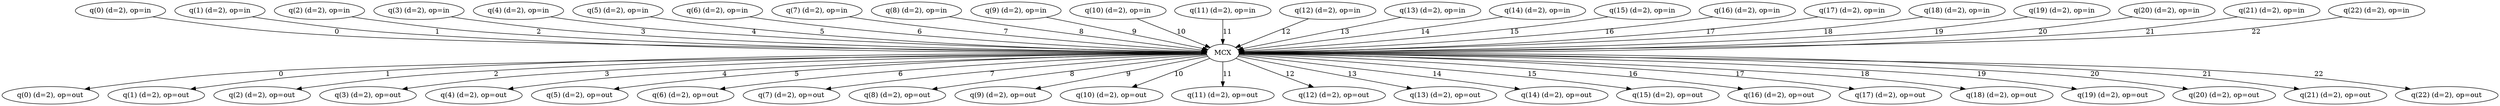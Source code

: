 digraph G {
0 [label="q(0) (d=2), op=in", qubits="0", matrix="None", ancilla=false];
1 [label="q(1) (d=2), op=in", qubits="1", matrix="None", ancilla=false];
2 [label="q(2) (d=2), op=in", qubits="2", matrix="None", ancilla=false];
3 [label="q(3) (d=2), op=in", qubits="3", matrix="None", ancilla=false];
4 [label="q(4) (d=2), op=in", qubits="4", matrix="None", ancilla=false];
5 [label="q(5) (d=2), op=in", qubits="5", matrix="None", ancilla=false];
6 [label="q(6) (d=2), op=in", qubits="6", matrix="None", ancilla=false];
7 [label="q(7) (d=2), op=in", qubits="7", matrix="None", ancilla=false];
8 [label="q(8) (d=2), op=in", qubits="8", matrix="None", ancilla=false];
9 [label="q(9) (d=2), op=in", qubits="9", matrix="None", ancilla=false];
10 [label="q(10) (d=2), op=in", qubits="10", matrix="None", ancilla=false];
11 [label="q(11) (d=2), op=in", qubits="11", matrix="None", ancilla=false];
12 [label="q(12) (d=2), op=in", qubits="12", matrix="None", ancilla=false];
13 [label="q(13) (d=2), op=in", qubits="13", matrix="None", ancilla=true];
14 [label="q(14) (d=2), op=in", qubits="14", matrix="None", ancilla=true];
15 [label="q(15) (d=2), op=in", qubits="15", matrix="None", ancilla=true];
16 [label="q(16) (d=2), op=in", qubits="16", matrix="None", ancilla=true];
17 [label="q(17) (d=2), op=in", qubits="17", matrix="None", ancilla=true];
18 [label="q(18) (d=2), op=in", qubits="18", matrix="None", ancilla=true];
19 [label="q(19) (d=2), op=in", qubits="19", matrix="None", ancilla=true];
20 [label="q(20) (d=2), op=in", qubits="20", matrix="None", ancilla=true];
21 [label="q(21) (d=2), op=in", qubits="21", matrix="None", ancilla=true];
22 [label="q(22) (d=2), op=in", qubits="22", matrix="None", ancilla=true];
23 [label="MCX", qubits="0,1,2,3,4,5,6,7,8,9,10,11,12", matrix="[[0, 1], [1, 0]]"];
24 [label="q(0) (d=2), op=out", qubits="0", matrix="None", ancilla=false];
25 [label="q(1) (d=2), op=out", qubits="1", matrix="None", ancilla=false];
26 [label="q(2) (d=2), op=out", qubits="2", matrix="None", ancilla=false];
27 [label="q(3) (d=2), op=out", qubits="3", matrix="None", ancilla=false];
28 [label="q(4) (d=2), op=out", qubits="4", matrix="None", ancilla=false];
29 [label="q(5) (d=2), op=out", qubits="5", matrix="None", ancilla=false];
30 [label="q(6) (d=2), op=out", qubits="6", matrix="None", ancilla=false];
31 [label="q(7) (d=2), op=out", qubits="7", matrix="None", ancilla=false];
32 [label="q(8) (d=2), op=out", qubits="8", matrix="None", ancilla=false];
33 [label="q(9) (d=2), op=out", qubits="9", matrix="None", ancilla=false];
34 [label="q(10) (d=2), op=out", qubits="10", matrix="None", ancilla=false];
35 [label="q(11) (d=2), op=out", qubits="11", matrix="None", ancilla=false];
36 [label="q(12) (d=2), op=out", qubits="12", matrix="None", ancilla=false];
37 [label="q(13) (d=2), op=out", qubits="13", matrix="None", ancilla=true];
38 [label="q(14) (d=2), op=out", qubits="14", matrix="None", ancilla=true];
39 [label="q(15) (d=2), op=out", qubits="15", matrix="None", ancilla=true];
40 [label="q(16) (d=2), op=out", qubits="16", matrix="None", ancilla=true];
41 [label="q(17) (d=2), op=out", qubits="17", matrix="None", ancilla=true];
42 [label="q(18) (d=2), op=out", qubits="18", matrix="None", ancilla=true];
43 [label="q(19) (d=2), op=out", qubits="19", matrix="None", ancilla=true];
44 [label="q(20) (d=2), op=out", qubits="20", matrix="None", ancilla=true];
45 [label="q(21) (d=2), op=out", qubits="21", matrix="None", ancilla=true];
46 [label="q(22) (d=2), op=out", qubits="22", matrix="None", ancilla=true];
0 -> 23 [label=0];
1 -> 23 [label=1];
2 -> 23 [label=2];
3 -> 23 [label=3];
4 -> 23 [label=4];
5 -> 23 [label=5];
6 -> 23 [label=6];
7 -> 23 [label=7];
8 -> 23 [label=8];
9 -> 23 [label=9];
10 -> 23 [label=10];
11 -> 23 [label=11];
12 -> 23 [label=12];
13 -> 23 [label=13];
14 -> 23 [label=14];
15 -> 23 [label=15];
16 -> 23 [label=16];
17 -> 23 [label=17];
18 -> 23 [label=18];
19 -> 23 [label=19];
20 -> 23 [label=20];
21 -> 23 [label=21];
22 -> 23 [label=22];
23 -> 24 [label=0];
23 -> 25 [label=1];
23 -> 26 [label=2];
23 -> 27 [label=3];
23 -> 28 [label=4];
23 -> 29 [label=5];
23 -> 30 [label=6];
23 -> 31 [label=7];
23 -> 32 [label=8];
23 -> 33 [label=9];
23 -> 34 [label=10];
23 -> 35 [label=11];
23 -> 36 [label=12];
23 -> 37 [label=13];
23 -> 38 [label=14];
23 -> 39 [label=15];
23 -> 40 [label=16];
23 -> 41 [label=17];
23 -> 42 [label=18];
23 -> 43 [label=19];
23 -> 44 [label=20];
23 -> 45 [label=21];
23 -> 46 [label=22];
}
